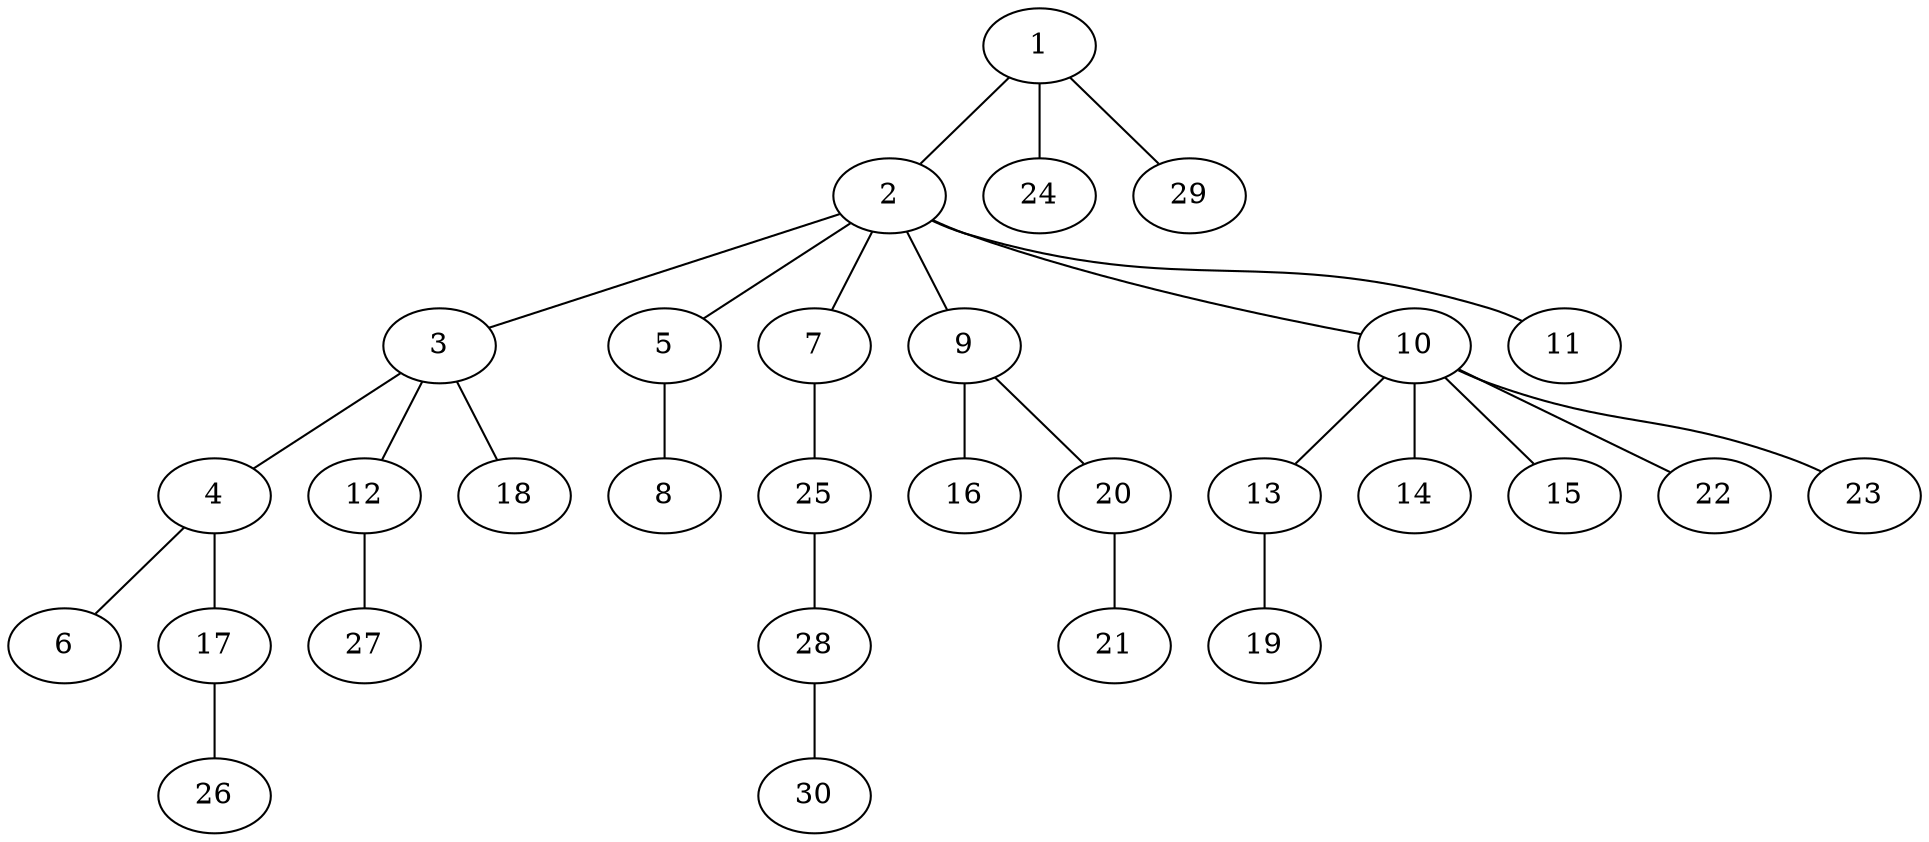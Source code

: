 graph graphname {1--2
1--24
1--29
2--3
2--5
2--7
2--9
2--10
2--11
3--4
3--12
3--18
4--6
4--17
5--8
7--25
9--16
9--20
10--13
10--14
10--15
10--22
10--23
12--27
13--19
17--26
20--21
25--28
28--30
}